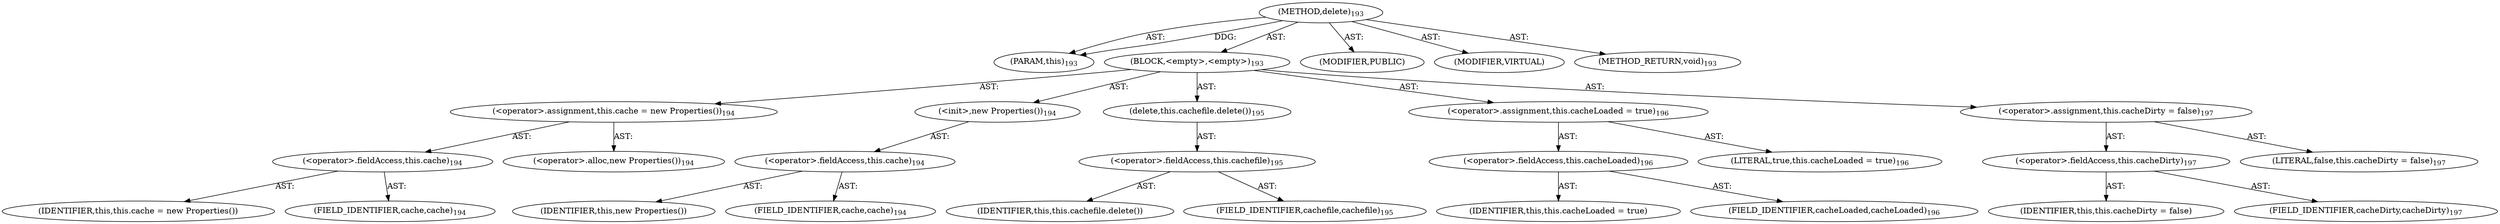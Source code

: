 digraph "delete" {  
"111669149703" [label = <(METHOD,delete)<SUB>193</SUB>> ]
"115964117002" [label = <(PARAM,this)<SUB>193</SUB>> ]
"25769803792" [label = <(BLOCK,&lt;empty&gt;,&lt;empty&gt;)<SUB>193</SUB>> ]
"30064771145" [label = <(&lt;operator&gt;.assignment,this.cache = new Properties())<SUB>194</SUB>> ]
"30064771146" [label = <(&lt;operator&gt;.fieldAccess,this.cache)<SUB>194</SUB>> ]
"68719476783" [label = <(IDENTIFIER,this,this.cache = new Properties())> ]
"55834574874" [label = <(FIELD_IDENTIFIER,cache,cache)<SUB>194</SUB>> ]
"30064771147" [label = <(&lt;operator&gt;.alloc,new Properties())<SUB>194</SUB>> ]
"30064771148" [label = <(&lt;init&gt;,new Properties())<SUB>194</SUB>> ]
"30064771149" [label = <(&lt;operator&gt;.fieldAccess,this.cache)<SUB>194</SUB>> ]
"68719476784" [label = <(IDENTIFIER,this,new Properties())> ]
"55834574875" [label = <(FIELD_IDENTIFIER,cache,cache)<SUB>194</SUB>> ]
"30064771150" [label = <(delete,this.cachefile.delete())<SUB>195</SUB>> ]
"30064771151" [label = <(&lt;operator&gt;.fieldAccess,this.cachefile)<SUB>195</SUB>> ]
"68719476785" [label = <(IDENTIFIER,this,this.cachefile.delete())> ]
"55834574876" [label = <(FIELD_IDENTIFIER,cachefile,cachefile)<SUB>195</SUB>> ]
"30064771152" [label = <(&lt;operator&gt;.assignment,this.cacheLoaded = true)<SUB>196</SUB>> ]
"30064771153" [label = <(&lt;operator&gt;.fieldAccess,this.cacheLoaded)<SUB>196</SUB>> ]
"68719476786" [label = <(IDENTIFIER,this,this.cacheLoaded = true)> ]
"55834574877" [label = <(FIELD_IDENTIFIER,cacheLoaded,cacheLoaded)<SUB>196</SUB>> ]
"90194313229" [label = <(LITERAL,true,this.cacheLoaded = true)<SUB>196</SUB>> ]
"30064771154" [label = <(&lt;operator&gt;.assignment,this.cacheDirty = false)<SUB>197</SUB>> ]
"30064771155" [label = <(&lt;operator&gt;.fieldAccess,this.cacheDirty)<SUB>197</SUB>> ]
"68719476787" [label = <(IDENTIFIER,this,this.cacheDirty = false)> ]
"55834574878" [label = <(FIELD_IDENTIFIER,cacheDirty,cacheDirty)<SUB>197</SUB>> ]
"90194313230" [label = <(LITERAL,false,this.cacheDirty = false)<SUB>197</SUB>> ]
"133143986194" [label = <(MODIFIER,PUBLIC)> ]
"133143986195" [label = <(MODIFIER,VIRTUAL)> ]
"128849018887" [label = <(METHOD_RETURN,void)<SUB>193</SUB>> ]
  "111669149703" -> "115964117002"  [ label = "AST: "] 
  "111669149703" -> "25769803792"  [ label = "AST: "] 
  "111669149703" -> "133143986194"  [ label = "AST: "] 
  "111669149703" -> "133143986195"  [ label = "AST: "] 
  "111669149703" -> "128849018887"  [ label = "AST: "] 
  "25769803792" -> "30064771145"  [ label = "AST: "] 
  "25769803792" -> "30064771148"  [ label = "AST: "] 
  "25769803792" -> "30064771150"  [ label = "AST: "] 
  "25769803792" -> "30064771152"  [ label = "AST: "] 
  "25769803792" -> "30064771154"  [ label = "AST: "] 
  "30064771145" -> "30064771146"  [ label = "AST: "] 
  "30064771145" -> "30064771147"  [ label = "AST: "] 
  "30064771146" -> "68719476783"  [ label = "AST: "] 
  "30064771146" -> "55834574874"  [ label = "AST: "] 
  "30064771148" -> "30064771149"  [ label = "AST: "] 
  "30064771149" -> "68719476784"  [ label = "AST: "] 
  "30064771149" -> "55834574875"  [ label = "AST: "] 
  "30064771150" -> "30064771151"  [ label = "AST: "] 
  "30064771151" -> "68719476785"  [ label = "AST: "] 
  "30064771151" -> "55834574876"  [ label = "AST: "] 
  "30064771152" -> "30064771153"  [ label = "AST: "] 
  "30064771152" -> "90194313229"  [ label = "AST: "] 
  "30064771153" -> "68719476786"  [ label = "AST: "] 
  "30064771153" -> "55834574877"  [ label = "AST: "] 
  "30064771154" -> "30064771155"  [ label = "AST: "] 
  "30064771154" -> "90194313230"  [ label = "AST: "] 
  "30064771155" -> "68719476787"  [ label = "AST: "] 
  "30064771155" -> "55834574878"  [ label = "AST: "] 
  "111669149703" -> "115964117002"  [ label = "DDG: "] 
}

